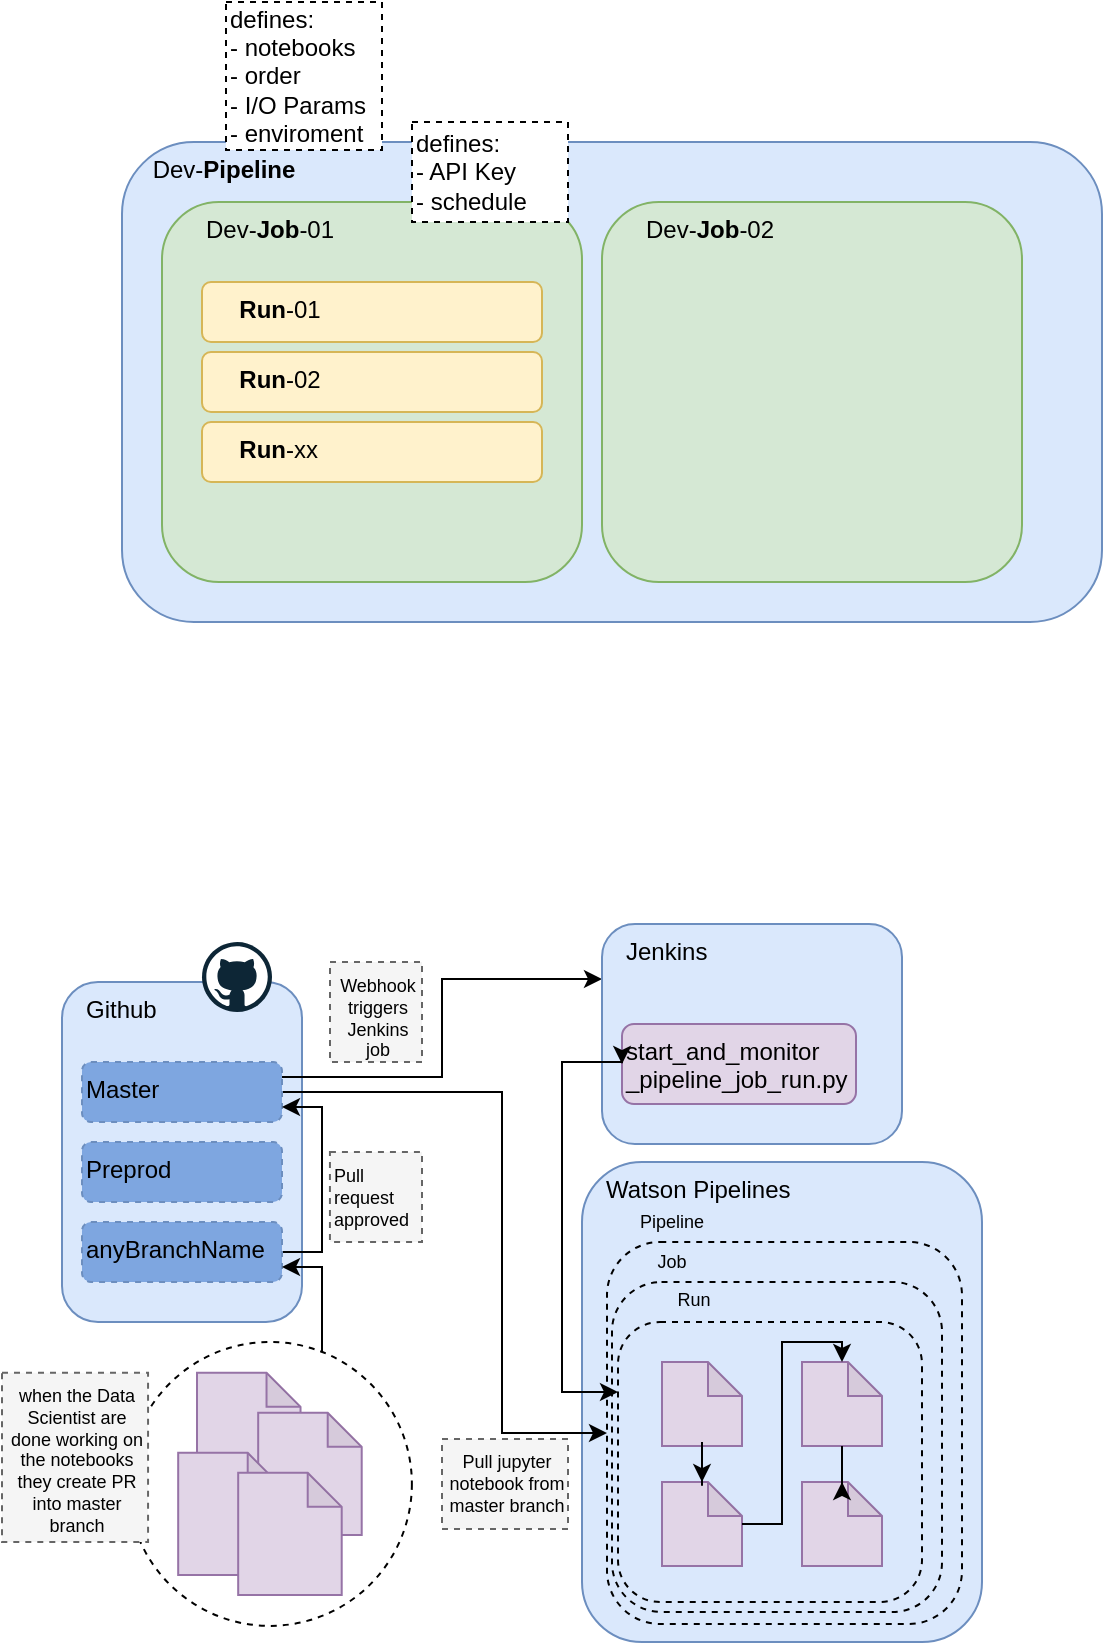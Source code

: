 <mxfile version="19.0.3" type="device"><diagram id="4IapIUyub9SaP1KwMTx2" name="Page-1"><mxGraphModel dx="1178" dy="695" grid="1" gridSize="10" guides="1" tooltips="1" connect="1" arrows="1" fold="1" page="1" pageScale="1" pageWidth="850" pageHeight="1100" math="0" shadow="0"><root><mxCell id="0"/><mxCell id="1" parent="0"/><mxCell id="7KXjVfKTKlywtoQH-D_Y-53" value="&amp;nbsp; &amp;nbsp;Watson Pipelines" style="rounded=1;whiteSpace=wrap;html=1;strokeColor=#6c8ebf;fillColor=#dae8fc;align=left;verticalAlign=top;" vertex="1" parent="1"><mxGeometry x="510" y="800" width="200" height="240" as="geometry"/></mxCell><mxCell id="7KXjVfKTKlywtoQH-D_Y-81" value="" style="rounded=1;whiteSpace=wrap;html=1;labelBackgroundColor=none;strokeColor=default;fillColor=none;dashed=1;" vertex="1" parent="1"><mxGeometry x="525" y="860" width="165" height="165" as="geometry"/></mxCell><mxCell id="7KXjVfKTKlywtoQH-D_Y-82" value="" style="rounded=1;whiteSpace=wrap;html=1;labelBackgroundColor=none;strokeColor=default;fillColor=none;dashed=1;" vertex="1" parent="1"><mxGeometry x="522.5" y="840" width="177.5" height="191" as="geometry"/></mxCell><mxCell id="7KXjVfKTKlywtoQH-D_Y-1" value="&amp;nbsp; &amp;nbsp; Dev-&lt;b&gt;Pipeline&lt;/b&gt;" style="rounded=1;whiteSpace=wrap;html=1;align=left;verticalAlign=top;fillColor=#dae8fc;strokeColor=#6c8ebf;" vertex="1" parent="1"><mxGeometry x="280" y="290" width="490" height="240" as="geometry"/></mxCell><mxCell id="7KXjVfKTKlywtoQH-D_Y-2" value="&amp;nbsp; &amp;nbsp; &amp;nbsp; Dev-&lt;b&gt;Job&lt;/b&gt;-01" style="rounded=1;whiteSpace=wrap;html=1;align=left;verticalAlign=top;fillColor=#d5e8d4;strokeColor=#82b366;" vertex="1" parent="1"><mxGeometry x="300" y="320" width="210" height="190" as="geometry"/></mxCell><mxCell id="7KXjVfKTKlywtoQH-D_Y-5" value="&amp;nbsp; &amp;nbsp; &amp;nbsp; Dev-&lt;b&gt;Job&lt;/b&gt;-02" style="rounded=1;whiteSpace=wrap;html=1;align=left;verticalAlign=top;fillColor=#d5e8d4;strokeColor=#82b366;" vertex="1" parent="1"><mxGeometry x="520" y="320" width="210" height="190" as="geometry"/></mxCell><mxCell id="7KXjVfKTKlywtoQH-D_Y-6" value="&amp;nbsp; &amp;nbsp; &amp;nbsp;&lt;b&gt;Run&lt;/b&gt;-01" style="rounded=1;whiteSpace=wrap;html=1;align=left;verticalAlign=top;fillColor=#fff2cc;strokeColor=#d6b656;" vertex="1" parent="1"><mxGeometry x="320" y="360" width="170" height="30" as="geometry"/></mxCell><mxCell id="7KXjVfKTKlywtoQH-D_Y-7" value="&amp;nbsp; &amp;nbsp; &amp;nbsp;&lt;b&gt;Run&lt;/b&gt;-02" style="rounded=1;whiteSpace=wrap;html=1;align=left;verticalAlign=top;fillColor=#fff2cc;strokeColor=#d6b656;" vertex="1" parent="1"><mxGeometry x="320" y="395" width="170" height="30" as="geometry"/></mxCell><mxCell id="7KXjVfKTKlywtoQH-D_Y-8" value="&amp;nbsp; &amp;nbsp; &amp;nbsp;&lt;b&gt;Run&lt;/b&gt;-xx" style="rounded=1;whiteSpace=wrap;html=1;align=left;verticalAlign=top;fillColor=#fff2cc;strokeColor=#d6b656;" vertex="1" parent="1"><mxGeometry x="320" y="430" width="170" height="30" as="geometry"/></mxCell><mxCell id="7KXjVfKTKlywtoQH-D_Y-9" value="defines:&lt;br&gt;&lt;div style=&quot;&quot;&gt;&lt;span style=&quot;background-color: initial;&quot;&gt;- notebooks&lt;/span&gt;&lt;/div&gt;&lt;div style=&quot;&quot;&gt;&lt;span style=&quot;background-color: initial;&quot;&gt;- order&lt;/span&gt;&lt;/div&gt;&lt;div style=&quot;&quot;&gt;- I/O Params&lt;/div&gt;&lt;div style=&quot;&quot;&gt;- enviroment&lt;/div&gt;" style="text;html=1;align=left;verticalAlign=middle;whiteSpace=wrap;rounded=0;dashed=1;strokeColor=default;fillColor=default;" vertex="1" parent="1"><mxGeometry x="332" y="220" width="78" height="74" as="geometry"/></mxCell><mxCell id="7KXjVfKTKlywtoQH-D_Y-12" value="defines:&lt;br&gt;&lt;div style=&quot;&quot;&gt;&lt;span style=&quot;background-color: initial;&quot;&gt;- API Key&lt;/span&gt;&lt;/div&gt;&lt;div style=&quot;&quot;&gt;&lt;span style=&quot;background-color: initial;&quot;&gt;- schedule&lt;/span&gt;&lt;/div&gt;" style="text;html=1;align=left;verticalAlign=middle;whiteSpace=wrap;rounded=0;dashed=1;strokeColor=default;fillColor=default;" vertex="1" parent="1"><mxGeometry x="425" y="280" width="78" height="50" as="geometry"/></mxCell><mxCell id="7KXjVfKTKlywtoQH-D_Y-13" value="&amp;nbsp; &amp;nbsp;Github" style="rounded=1;whiteSpace=wrap;html=1;strokeColor=#6c8ebf;fillColor=#dae8fc;align=left;verticalAlign=top;" vertex="1" parent="1"><mxGeometry x="250" y="710" width="120" height="170" as="geometry"/></mxCell><mxCell id="7KXjVfKTKlywtoQH-D_Y-49" style="edgeStyle=orthogonalEdgeStyle;rounded=0;orthogonalLoop=1;jettySize=auto;html=1;exitX=1;exitY=0.25;exitDx=0;exitDy=0;entryX=0;entryY=0.25;entryDx=0;entryDy=0;" edge="1" parent="1" source="7KXjVfKTKlywtoQH-D_Y-14" target="7KXjVfKTKlywtoQH-D_Y-42"><mxGeometry relative="1" as="geometry"/></mxCell><mxCell id="7KXjVfKTKlywtoQH-D_Y-91" style="edgeStyle=orthogonalEdgeStyle;rounded=0;orthogonalLoop=1;jettySize=auto;html=1;entryX=0;entryY=0.5;entryDx=0;entryDy=0;fontSize=9;startArrow=none;startFill=0;" edge="1" parent="1" source="7KXjVfKTKlywtoQH-D_Y-14" target="7KXjVfKTKlywtoQH-D_Y-82"><mxGeometry relative="1" as="geometry"><Array as="points"><mxPoint x="470" y="765"/><mxPoint x="470" y="936"/></Array></mxGeometry></mxCell><mxCell id="7KXjVfKTKlywtoQH-D_Y-14" value="Master" style="rounded=1;whiteSpace=wrap;html=1;dashed=1;strokeColor=#6c8ebf;fillColor=#7EA6E0;align=left;verticalAlign=top;" vertex="1" parent="1"><mxGeometry x="260" y="750" width="100" height="30" as="geometry"/></mxCell><mxCell id="7KXjVfKTKlywtoQH-D_Y-15" value="Preprod" style="rounded=1;whiteSpace=wrap;html=1;dashed=1;strokeColor=#6c8ebf;fillColor=#7EA6E0;align=left;verticalAlign=top;" vertex="1" parent="1"><mxGeometry x="260" y="790" width="100" height="30" as="geometry"/></mxCell><mxCell id="7KXjVfKTKlywtoQH-D_Y-43" style="edgeStyle=orthogonalEdgeStyle;rounded=0;orthogonalLoop=1;jettySize=auto;html=1;entryX=1;entryY=0.75;entryDx=0;entryDy=0;" edge="1" parent="1" source="7KXjVfKTKlywtoQH-D_Y-16" target="7KXjVfKTKlywtoQH-D_Y-14"><mxGeometry relative="1" as="geometry"><Array as="points"><mxPoint x="380" y="845"/><mxPoint x="380" y="773"/></Array></mxGeometry></mxCell><mxCell id="7KXjVfKTKlywtoQH-D_Y-16" value="anyBranchName" style="rounded=1;whiteSpace=wrap;html=1;dashed=1;strokeColor=#6c8ebf;fillColor=#7EA6E0;align=left;verticalAlign=top;" vertex="1" parent="1"><mxGeometry x="260" y="830" width="100" height="30" as="geometry"/></mxCell><mxCell id="7KXjVfKTKlywtoQH-D_Y-18" value="" style="dashed=0;outlineConnect=0;html=1;align=center;labelPosition=center;verticalLabelPosition=bottom;verticalAlign=top;shape=mxgraph.weblogos.github;strokeColor=default;fillColor=#7EA6E0;" vertex="1" parent="1"><mxGeometry x="320" y="690" width="35" height="35" as="geometry"/></mxCell><mxCell id="7KXjVfKTKlywtoQH-D_Y-41" style="edgeStyle=orthogonalEdgeStyle;rounded=0;orthogonalLoop=1;jettySize=auto;html=1;entryX=1;entryY=0.75;entryDx=0;entryDy=0;" edge="1" parent="1" source="7KXjVfKTKlywtoQH-D_Y-40" target="7KXjVfKTKlywtoQH-D_Y-16"><mxGeometry relative="1" as="geometry"><Array as="points"><mxPoint x="380" y="852"/></Array></mxGeometry></mxCell><mxCell id="7KXjVfKTKlywtoQH-D_Y-42" value="&amp;nbsp; &amp;nbsp;Jenkins" style="rounded=1;whiteSpace=wrap;html=1;strokeColor=#6c8ebf;fillColor=#dae8fc;align=left;verticalAlign=top;" vertex="1" parent="1"><mxGeometry x="520" y="681" width="150" height="110" as="geometry"/></mxCell><mxCell id="7KXjVfKTKlywtoQH-D_Y-45" value="" style="group" vertex="1" connectable="0" parent="1"><mxGeometry x="283.0" y="890.0" width="141.94" height="141.94" as="geometry"/></mxCell><mxCell id="7KXjVfKTKlywtoQH-D_Y-40" value="" style="ellipse;whiteSpace=wrap;html=1;aspect=fixed;strokeColor=default;fillColor=none;dashed=1;" vertex="1" parent="7KXjVfKTKlywtoQH-D_Y-45"><mxGeometry width="141.94" height="141.94" as="geometry"/></mxCell><mxCell id="7KXjVfKTKlywtoQH-D_Y-39" value="" style="group" vertex="1" connectable="0" parent="7KXjVfKTKlywtoQH-D_Y-45"><mxGeometry x="25.09" y="15.41" width="91.766" height="111.111" as="geometry"/></mxCell><mxCell id="7KXjVfKTKlywtoQH-D_Y-29" value="" style="group" vertex="1" connectable="0" parent="7KXjVfKTKlywtoQH-D_Y-39"><mxGeometry x="9.41" width="51.766" height="61.111" as="geometry"/></mxCell><mxCell id="7KXjVfKTKlywtoQH-D_Y-17" value="" style="shape=note;whiteSpace=wrap;html=1;backgroundOutline=1;darkOpacity=0.05;strokeColor=#9673a6;fillColor=#e1d5e7;size=17;" vertex="1" parent="7KXjVfKTKlywtoQH-D_Y-29"><mxGeometry x="0.002" width="51.765" height="61.111" as="geometry"/></mxCell><mxCell id="7KXjVfKTKlywtoQH-D_Y-19" value="" style="shape=image;verticalLabelPosition=bottom;labelBackgroundColor=default;verticalAlign=top;aspect=fixed;imageAspect=0;image=https://upload.wikimedia.org/wikipedia/commons/thumb/3/38/Jupyter_logo.svg/1200px-Jupyter_logo.svg.png;fillColor=#e1d5e7;strokeColor=#9673a6;" vertex="1" parent="7KXjVfKTKlywtoQH-D_Y-29"><mxGeometry width="25.91" height="30" as="geometry"/></mxCell><mxCell id="7KXjVfKTKlywtoQH-D_Y-30" value="" style="group" vertex="1" connectable="0" parent="7KXjVfKTKlywtoQH-D_Y-39"><mxGeometry x="40" y="20" width="51.766" height="61.111" as="geometry"/></mxCell><mxCell id="7KXjVfKTKlywtoQH-D_Y-31" value="" style="shape=note;whiteSpace=wrap;html=1;backgroundOutline=1;darkOpacity=0.05;strokeColor=#9673a6;fillColor=#e1d5e7;size=17;" vertex="1" parent="7KXjVfKTKlywtoQH-D_Y-30"><mxGeometry x="0.002" width="51.765" height="61.111" as="geometry"/></mxCell><mxCell id="7KXjVfKTKlywtoQH-D_Y-32" value="" style="shape=image;verticalLabelPosition=bottom;labelBackgroundColor=default;verticalAlign=top;aspect=fixed;imageAspect=0;image=https://upload.wikimedia.org/wikipedia/commons/thumb/3/38/Jupyter_logo.svg/1200px-Jupyter_logo.svg.png;fillColor=#e1d5e7;strokeColor=#9673a6;" vertex="1" parent="7KXjVfKTKlywtoQH-D_Y-30"><mxGeometry width="25.91" height="30" as="geometry"/></mxCell><mxCell id="7KXjVfKTKlywtoQH-D_Y-33" value="" style="group" vertex="1" connectable="0" parent="7KXjVfKTKlywtoQH-D_Y-39"><mxGeometry y="40" width="51.766" height="61.111" as="geometry"/></mxCell><mxCell id="7KXjVfKTKlywtoQH-D_Y-34" value="" style="shape=note;whiteSpace=wrap;html=1;backgroundOutline=1;darkOpacity=0.05;strokeColor=#9673a6;fillColor=#e1d5e7;size=17;" vertex="1" parent="7KXjVfKTKlywtoQH-D_Y-33"><mxGeometry x="0.002" width="51.765" height="61.111" as="geometry"/></mxCell><mxCell id="7KXjVfKTKlywtoQH-D_Y-35" value="" style="shape=image;verticalLabelPosition=bottom;labelBackgroundColor=default;verticalAlign=top;aspect=fixed;imageAspect=0;image=https://upload.wikimedia.org/wikipedia/commons/thumb/3/38/Jupyter_logo.svg/1200px-Jupyter_logo.svg.png;fillColor=#e1d5e7;strokeColor=#9673a6;" vertex="1" parent="7KXjVfKTKlywtoQH-D_Y-33"><mxGeometry width="25.91" height="30" as="geometry"/></mxCell><mxCell id="7KXjVfKTKlywtoQH-D_Y-36" value="" style="group" vertex="1" connectable="0" parent="7KXjVfKTKlywtoQH-D_Y-39"><mxGeometry x="30" y="50" width="51.766" height="61.111" as="geometry"/></mxCell><mxCell id="7KXjVfKTKlywtoQH-D_Y-37" value="" style="shape=note;whiteSpace=wrap;html=1;backgroundOutline=1;darkOpacity=0.05;strokeColor=#9673a6;fillColor=#e1d5e7;size=17;" vertex="1" parent="7KXjVfKTKlywtoQH-D_Y-36"><mxGeometry x="0.002" width="51.765" height="61.111" as="geometry"/></mxCell><mxCell id="7KXjVfKTKlywtoQH-D_Y-38" value="" style="shape=image;verticalLabelPosition=bottom;labelBackgroundColor=default;verticalAlign=top;aspect=fixed;imageAspect=0;image=https://upload.wikimedia.org/wikipedia/commons/thumb/3/38/Jupyter_logo.svg/1200px-Jupyter_logo.svg.png;fillColor=#e1d5e7;strokeColor=#9673a6;" vertex="1" parent="7KXjVfKTKlywtoQH-D_Y-36"><mxGeometry width="25.91" height="30" as="geometry"/></mxCell><mxCell id="7KXjVfKTKlywtoQH-D_Y-47" value="&lt;span style=&quot;color: rgb(0, 0, 0); font-family: Helvetica; font-size: 9px; font-style: normal; font-variant-ligatures: normal; font-variant-caps: normal; font-weight: 400; letter-spacing: normal; orphans: 2; text-align: center; text-indent: 0px; text-transform: none; widows: 2; word-spacing: 0px; -webkit-text-stroke-width: 0px; text-decoration-thickness: initial; text-decoration-style: initial; text-decoration-color: initial; float: none; display: inline !important;&quot;&gt;Pull request&lt;/span&gt;&lt;br style=&quot;padding: 0px; margin: 0px; color: rgb(0, 0, 0); font-family: Helvetica; font-size: 9px; font-style: normal; font-variant-ligatures: normal; font-variant-caps: normal; font-weight: 400; letter-spacing: normal; orphans: 2; text-align: center; text-indent: 0px; text-transform: none; widows: 2; word-spacing: 0px; -webkit-text-stroke-width: 0px; text-decoration-thickness: initial; text-decoration-style: initial; text-decoration-color: initial;&quot;&gt;&lt;span style=&quot;color: rgb(0, 0, 0); font-family: Helvetica; font-size: 9px; font-style: normal; font-variant-ligatures: normal; font-variant-caps: normal; font-weight: 400; letter-spacing: normal; orphans: 2; text-align: center; text-indent: 0px; text-transform: none; widows: 2; word-spacing: 0px; -webkit-text-stroke-width: 0px; text-decoration-thickness: initial; text-decoration-style: initial; text-decoration-color: initial; float: none; display: inline !important;&quot;&gt;approved&lt;/span&gt;" style="text;whiteSpace=wrap;html=1;fillColor=#f5f5f5;strokeColor=#666666;fontColor=#333333;dashed=1;fontSize=9;" vertex="1" parent="1"><mxGeometry x="383.97" y="795" width="46.03" height="45" as="geometry"/></mxCell><mxCell id="7KXjVfKTKlywtoQH-D_Y-50" value="start_and_monitor&lt;br&gt;_pipeline_job_run.py" style="rounded=1;whiteSpace=wrap;html=1;strokeColor=#9673a6;fillColor=#e1d5e7;align=left;verticalAlign=top;" vertex="1" parent="1"><mxGeometry x="530" y="731" width="117" height="40" as="geometry"/></mxCell><mxCell id="7KXjVfKTKlywtoQH-D_Y-51" value="" style="shape=image;verticalLabelPosition=bottom;labelBackgroundColor=default;verticalAlign=top;aspect=fixed;imageAspect=0;image=https://upload.wikimedia.org/wikipedia/commons/thumb/c/c3/Python-logo-notext.svg/1200px-Python-logo-notext.svg.png;" vertex="1" parent="1"><mxGeometry x="627" y="721" width="26.59" height="29.11" as="geometry"/></mxCell><mxCell id="7KXjVfKTKlywtoQH-D_Y-52" value="" style="shape=image;verticalLabelPosition=bottom;labelBackgroundColor=default;verticalAlign=top;aspect=fixed;imageAspect=0;image=https://upload.wikimedia.org/wikipedia/commons/thumb/e/e9/Jenkins_logo.svg/1200px-Jenkins_logo.svg.png;" vertex="1" parent="1"><mxGeometry x="590" y="661" width="40" height="55.17" as="geometry"/></mxCell><mxCell id="7KXjVfKTKlywtoQH-D_Y-54" value="" style="shape=image;verticalLabelPosition=bottom;labelBackgroundColor=default;verticalAlign=top;aspect=fixed;imageAspect=0;image=https://res.cloudinary.com/apideck/image/upload/v1629678561/marketplaces/ckr2goqquobop0a046c5d4em5/listings/te7uvyt2ar5eulh5xbsz.svg;" vertex="1" parent="1"><mxGeometry x="623.06" y="800" width="34.48" height="40" as="geometry"/></mxCell><mxCell id="7KXjVfKTKlywtoQH-D_Y-79" value="" style="group" vertex="1" connectable="0" parent="1"><mxGeometry x="550" y="890" width="110" height="100" as="geometry"/></mxCell><mxCell id="7KXjVfKTKlywtoQH-D_Y-68" value="" style="group;fontStyle=4" vertex="1" connectable="0" parent="7KXjVfKTKlywtoQH-D_Y-79"><mxGeometry y="10" width="40" height="90" as="geometry"/></mxCell><mxCell id="7KXjVfKTKlywtoQH-D_Y-62" value="" style="group" vertex="1" connectable="0" parent="7KXjVfKTKlywtoQH-D_Y-68"><mxGeometry y="60.001" width="40" height="41.949" as="geometry"/></mxCell><mxCell id="7KXjVfKTKlywtoQH-D_Y-63" value="" style="shape=note;whiteSpace=wrap;html=1;backgroundOutline=1;darkOpacity=0.05;strokeColor=#9673a6;fillColor=#e1d5e7;size=17;" vertex="1" parent="7KXjVfKTKlywtoQH-D_Y-62"><mxGeometry x="0.001" width="39.999" height="41.949" as="geometry"/></mxCell><mxCell id="7KXjVfKTKlywtoQH-D_Y-64" value="" style="shape=image;verticalLabelPosition=bottom;labelBackgroundColor=default;verticalAlign=top;aspect=fixed;imageAspect=0;image=https://upload.wikimedia.org/wikipedia/commons/thumb/3/38/Jupyter_logo.svg/1200px-Jupyter_logo.svg.png;fillColor=#e1d5e7;strokeColor=#9673a6;" vertex="1" parent="7KXjVfKTKlywtoQH-D_Y-62"><mxGeometry width="17.27" height="20" as="geometry"/></mxCell><mxCell id="7KXjVfKTKlywtoQH-D_Y-65" value="" style="group" vertex="1" connectable="0" parent="7KXjVfKTKlywtoQH-D_Y-68"><mxGeometry width="40" height="41.949" as="geometry"/></mxCell><mxCell id="7KXjVfKTKlywtoQH-D_Y-66" value="" style="shape=note;whiteSpace=wrap;html=1;backgroundOutline=1;darkOpacity=0.05;strokeColor=#9673a6;fillColor=#e1d5e7;size=17;" vertex="1" parent="7KXjVfKTKlywtoQH-D_Y-65"><mxGeometry x="0.001" width="39.999" height="41.949" as="geometry"/></mxCell><mxCell id="7KXjVfKTKlywtoQH-D_Y-67" value="" style="shape=image;verticalLabelPosition=bottom;labelBackgroundColor=default;verticalAlign=top;aspect=fixed;imageAspect=0;image=https://upload.wikimedia.org/wikipedia/commons/thumb/3/38/Jupyter_logo.svg/1200px-Jupyter_logo.svg.png;fillColor=#e1d5e7;strokeColor=#9673a6;" vertex="1" parent="7KXjVfKTKlywtoQH-D_Y-65"><mxGeometry width="17.27" height="20" as="geometry"/></mxCell><mxCell id="7KXjVfKTKlywtoQH-D_Y-76" style="edgeStyle=orthogonalEdgeStyle;rounded=0;orthogonalLoop=1;jettySize=auto;html=1;entryX=0.5;entryY=0;entryDx=0;entryDy=0;entryPerimeter=0;" edge="1" parent="7KXjVfKTKlywtoQH-D_Y-68" source="7KXjVfKTKlywtoQH-D_Y-66" target="7KXjVfKTKlywtoQH-D_Y-63"><mxGeometry relative="1" as="geometry"/></mxCell><mxCell id="7KXjVfKTKlywtoQH-D_Y-69" value="" style="group;fontStyle=4" vertex="1" connectable="0" parent="7KXjVfKTKlywtoQH-D_Y-79"><mxGeometry x="70" y="10" width="40" height="90" as="geometry"/></mxCell><mxCell id="7KXjVfKTKlywtoQH-D_Y-70" value="" style="group" vertex="1" connectable="0" parent="7KXjVfKTKlywtoQH-D_Y-69"><mxGeometry y="60.001" width="40" height="41.949" as="geometry"/></mxCell><mxCell id="7KXjVfKTKlywtoQH-D_Y-71" value="" style="shape=note;whiteSpace=wrap;html=1;backgroundOutline=1;darkOpacity=0.05;strokeColor=#9673a6;fillColor=#e1d5e7;size=17;" vertex="1" parent="7KXjVfKTKlywtoQH-D_Y-70"><mxGeometry x="0.001" width="39.999" height="41.949" as="geometry"/></mxCell><mxCell id="7KXjVfKTKlywtoQH-D_Y-72" value="" style="shape=image;verticalLabelPosition=bottom;labelBackgroundColor=default;verticalAlign=top;aspect=fixed;imageAspect=0;image=https://upload.wikimedia.org/wikipedia/commons/thumb/3/38/Jupyter_logo.svg/1200px-Jupyter_logo.svg.png;fillColor=#e1d5e7;strokeColor=#9673a6;" vertex="1" parent="7KXjVfKTKlywtoQH-D_Y-70"><mxGeometry width="17.27" height="20" as="geometry"/></mxCell><mxCell id="7KXjVfKTKlywtoQH-D_Y-73" value="" style="group" vertex="1" connectable="0" parent="7KXjVfKTKlywtoQH-D_Y-69"><mxGeometry width="40" height="41.949" as="geometry"/></mxCell><mxCell id="7KXjVfKTKlywtoQH-D_Y-74" value="" style="shape=note;whiteSpace=wrap;html=1;backgroundOutline=1;darkOpacity=0.05;strokeColor=#9673a6;fillColor=#e1d5e7;size=17;" vertex="1" parent="7KXjVfKTKlywtoQH-D_Y-73"><mxGeometry x="0.001" width="39.999" height="41.949" as="geometry"/></mxCell><mxCell id="7KXjVfKTKlywtoQH-D_Y-75" value="" style="shape=image;verticalLabelPosition=bottom;labelBackgroundColor=default;verticalAlign=top;aspect=fixed;imageAspect=0;image=https://upload.wikimedia.org/wikipedia/commons/thumb/3/38/Jupyter_logo.svg/1200px-Jupyter_logo.svg.png;fillColor=#e1d5e7;strokeColor=#9673a6;" vertex="1" parent="7KXjVfKTKlywtoQH-D_Y-73"><mxGeometry width="17.27" height="20" as="geometry"/></mxCell><mxCell id="7KXjVfKTKlywtoQH-D_Y-77" style="edgeStyle=orthogonalEdgeStyle;rounded=0;orthogonalLoop=1;jettySize=auto;html=1;entryX=0.5;entryY=0;entryDx=0;entryDy=0;entryPerimeter=0;" edge="1" parent="7KXjVfKTKlywtoQH-D_Y-79" source="7KXjVfKTKlywtoQH-D_Y-63" target="7KXjVfKTKlywtoQH-D_Y-74"><mxGeometry relative="1" as="geometry"><Array as="points"><mxPoint x="60" y="91"/><mxPoint x="60"/><mxPoint x="90"/></Array></mxGeometry></mxCell><mxCell id="7KXjVfKTKlywtoQH-D_Y-78" style="edgeStyle=orthogonalEdgeStyle;rounded=0;orthogonalLoop=1;jettySize=auto;html=1;" edge="1" parent="7KXjVfKTKlywtoQH-D_Y-79" source="7KXjVfKTKlywtoQH-D_Y-74"><mxGeometry relative="1" as="geometry"><mxPoint x="90.001" y="70" as="targetPoint"/></mxGeometry></mxCell><mxCell id="7KXjVfKTKlywtoQH-D_Y-88" style="edgeStyle=orthogonalEdgeStyle;rounded=0;orthogonalLoop=1;jettySize=auto;html=1;entryX=0;entryY=0.5;entryDx=0;entryDy=0;startArrow=classic;startFill=1;exitX=0;exitY=0.25;exitDx=0;exitDy=0;" edge="1" parent="1" source="7KXjVfKTKlywtoQH-D_Y-80" target="7KXjVfKTKlywtoQH-D_Y-50"><mxGeometry relative="1" as="geometry"><Array as="points"><mxPoint x="500" y="915"/><mxPoint x="500" y="750"/><mxPoint x="530" y="750"/></Array></mxGeometry></mxCell><mxCell id="7KXjVfKTKlywtoQH-D_Y-80" value="" style="rounded=1;whiteSpace=wrap;html=1;labelBackgroundColor=none;strokeColor=default;fillColor=none;dashed=1;" vertex="1" parent="1"><mxGeometry x="528" y="880" width="152" height="140" as="geometry"/></mxCell><mxCell id="7KXjVfKTKlywtoQH-D_Y-83" value="Run" style="text;html=1;strokeColor=none;fillColor=none;align=center;verticalAlign=middle;whiteSpace=wrap;rounded=0;dashed=1;labelBackgroundColor=none;fontSize=9;" vertex="1" parent="1"><mxGeometry x="535.88" y="854" width="60" height="30" as="geometry"/></mxCell><mxCell id="7KXjVfKTKlywtoQH-D_Y-85" value="Job" style="text;html=1;strokeColor=none;fillColor=none;align=center;verticalAlign=middle;whiteSpace=wrap;rounded=0;dashed=1;labelBackgroundColor=none;fontSize=9;" vertex="1" parent="1"><mxGeometry x="525" y="835" width="60" height="30" as="geometry"/></mxCell><mxCell id="7KXjVfKTKlywtoQH-D_Y-86" value="Pipeline" style="text;html=1;strokeColor=none;fillColor=none;align=center;verticalAlign=middle;whiteSpace=wrap;rounded=0;dashed=1;labelBackgroundColor=none;fontSize=9;" vertex="1" parent="1"><mxGeometry x="525" y="815" width="60" height="30" as="geometry"/></mxCell><mxCell id="7KXjVfKTKlywtoQH-D_Y-90" value="&lt;div style=&quot;text-align: center; font-size: 9px;&quot;&gt;&lt;span style=&quot;background-color: initial; font-size: 9px;&quot;&gt;&lt;font color=&quot;#000000&quot; style=&quot;font-size: 9px;&quot;&gt;Webhook triggers Jenkins job&lt;/font&gt;&lt;/span&gt;&lt;/div&gt;" style="text;whiteSpace=wrap;html=1;fillColor=#f5f5f5;strokeColor=#666666;fontColor=#333333;dashed=1;fontSize=9;" vertex="1" parent="1"><mxGeometry x="384" y="700" width="46" height="50" as="geometry"/></mxCell><mxCell id="7KXjVfKTKlywtoQH-D_Y-92" value="&lt;div style=&quot;text-align: center;&quot;&gt;&lt;span style=&quot;background-color: initial;&quot;&gt;&lt;font color=&quot;#000000&quot;&gt;Pull jupyter notebook from master branch&lt;/font&gt;&lt;/span&gt;&lt;/div&gt;" style="text;whiteSpace=wrap;html=1;fillColor=#f5f5f5;strokeColor=#666666;fontColor=#333333;dashed=1;fontSize=9;" vertex="1" parent="1"><mxGeometry x="440" y="938.47" width="63" height="45" as="geometry"/></mxCell><mxCell id="7KXjVfKTKlywtoQH-D_Y-93" value="&lt;div style=&quot;text-align: center;&quot;&gt;&lt;span style=&quot;background-color: initial;&quot;&gt;&lt;font color=&quot;#000000&quot;&gt;when the Data Scientist are done working on the notebooks they create PR into master branch&lt;/font&gt;&lt;/span&gt;&lt;/div&gt;" style="text;whiteSpace=wrap;html=1;fillColor=#f5f5f5;strokeColor=#666666;fontColor=#333333;dashed=1;fontSize=9;" vertex="1" parent="1"><mxGeometry x="220" y="905.41" width="73.03" height="84.59" as="geometry"/></mxCell></root></mxGraphModel></diagram></mxfile>